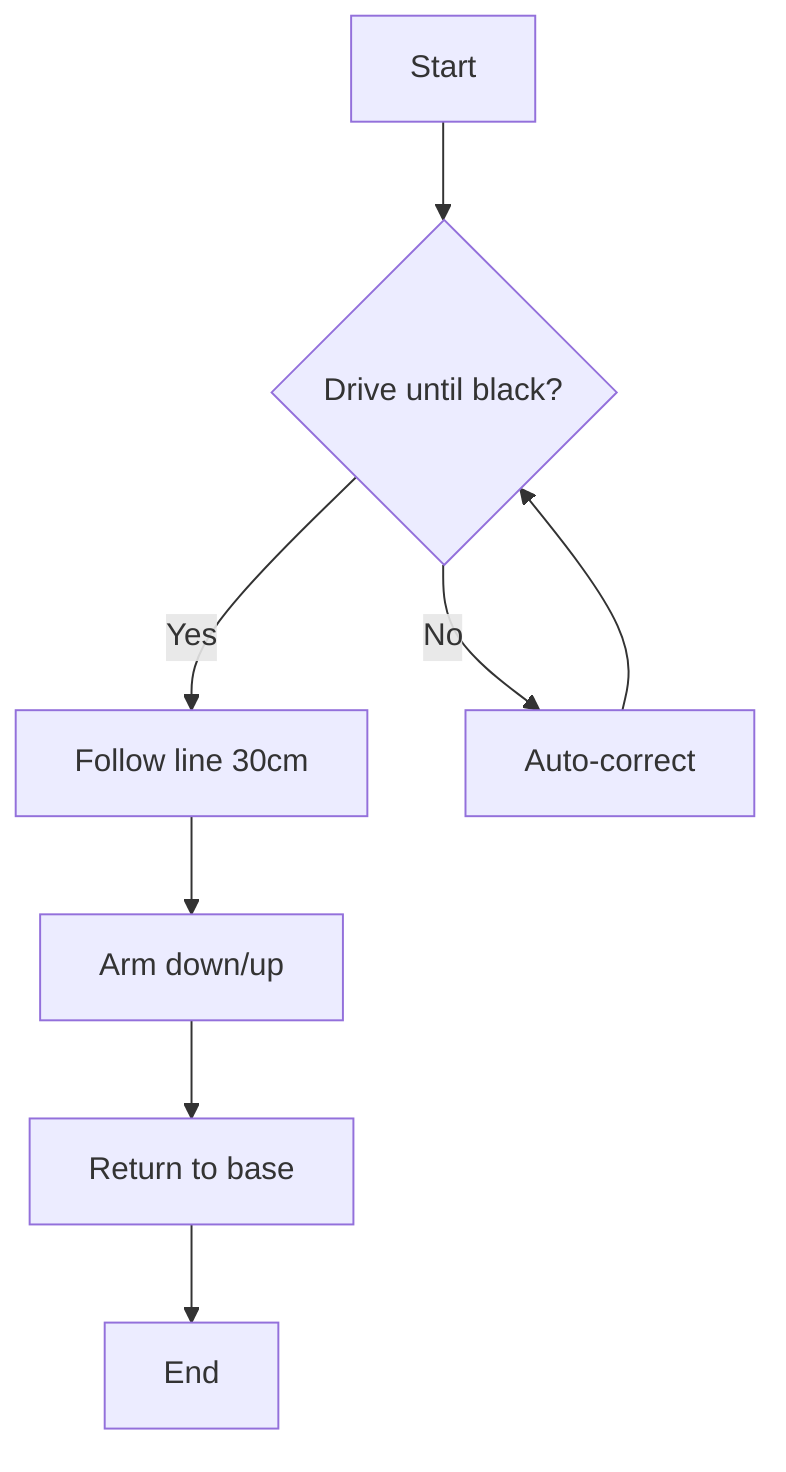 flowchart TD
  A[Start] --> B{Drive until black?}
  B -->|Yes| C[Follow line 30cm]
  B -->|No| D[Auto-correct]
  D --> B
  C --> E[Arm down/up]
  E --> F[Return to base]
  F --> G[End]